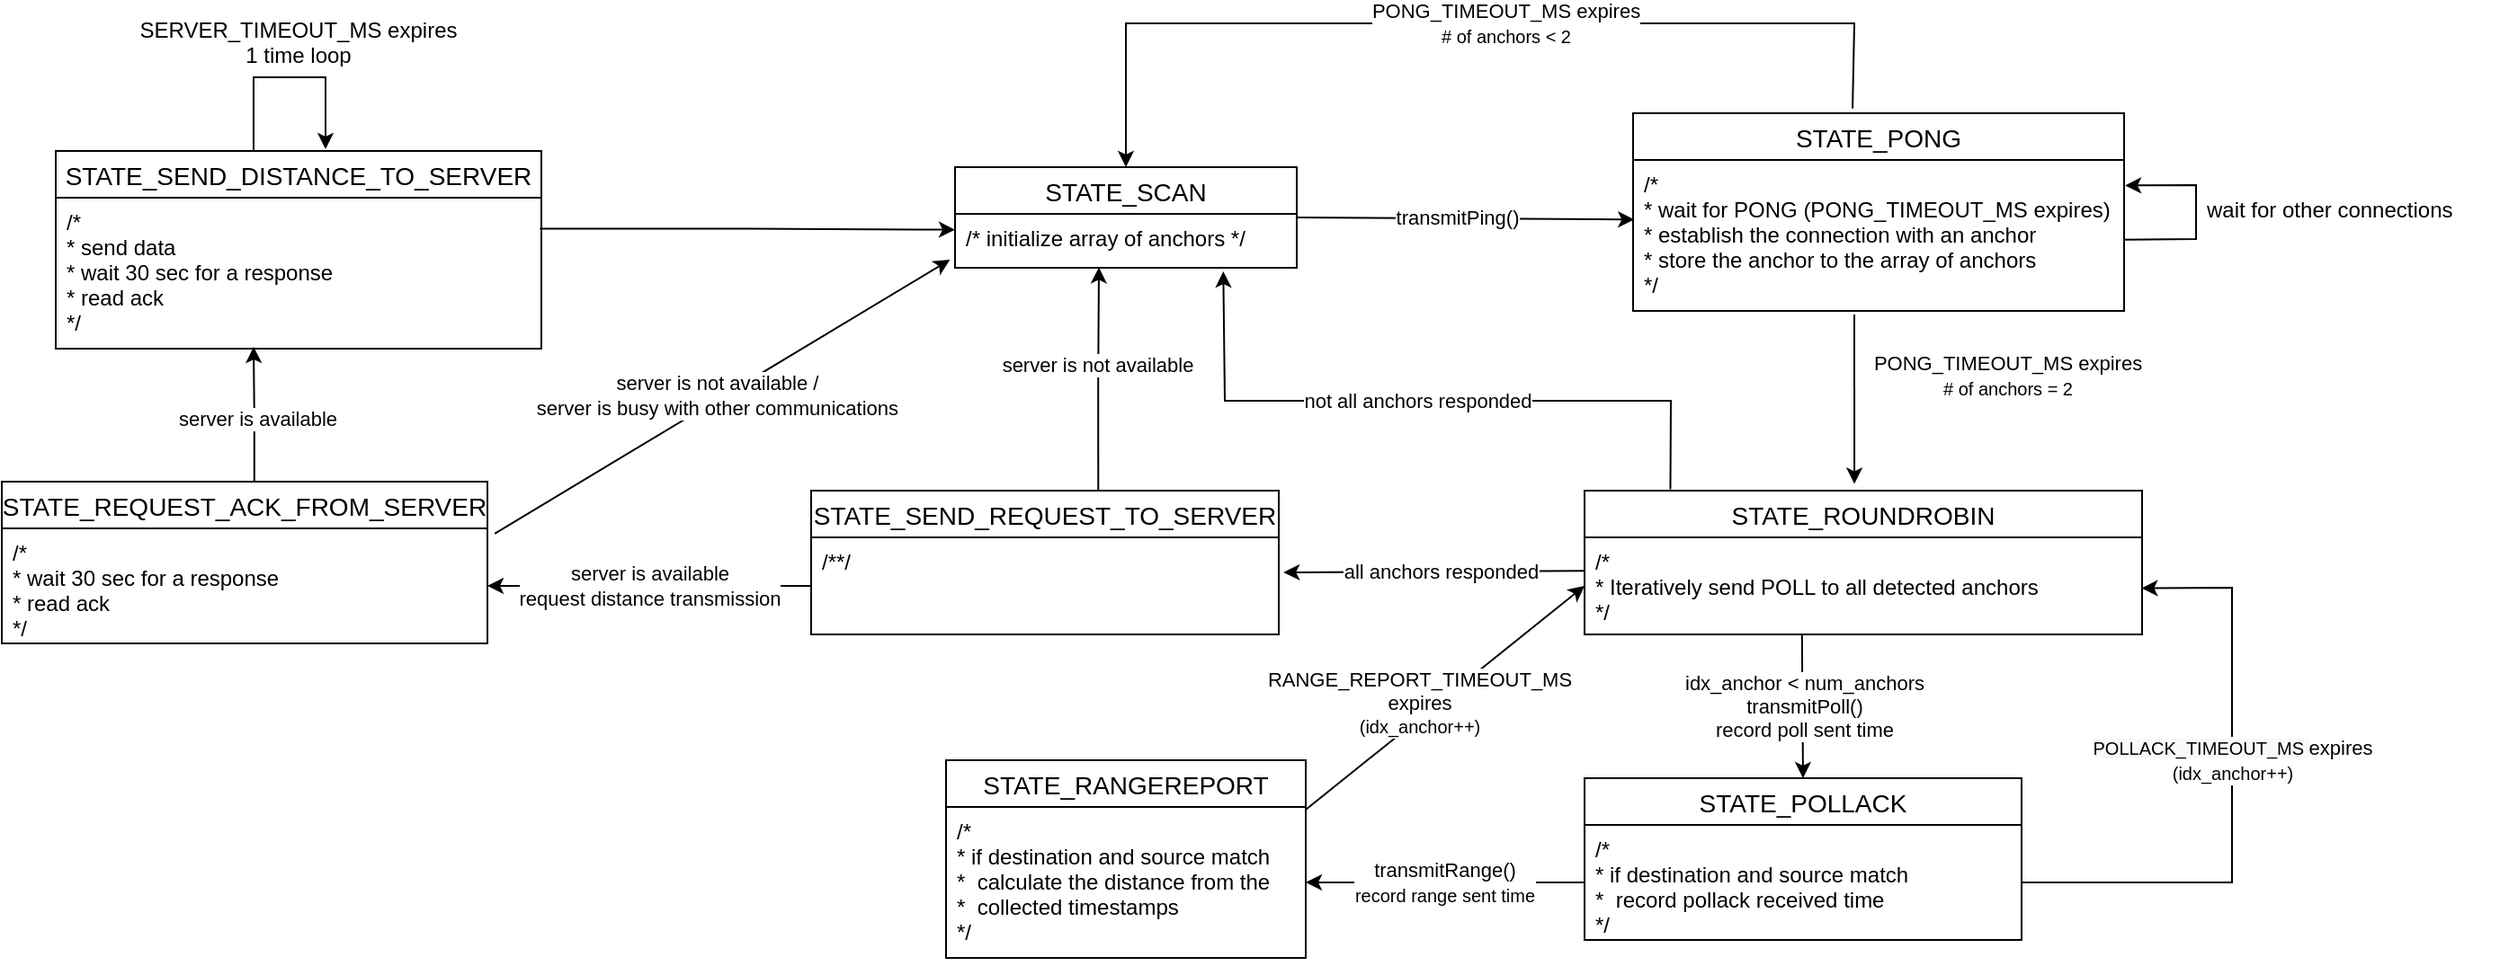 <mxfile version="24.2.7" type="device">
  <diagram id="KdCrRrIsqHHysakkYIEn" name="Page-1">
    <mxGraphModel dx="2765" dy="1096" grid="1" gridSize="10" guides="1" tooltips="1" connect="1" arrows="1" fold="1" page="1" pageScale="1" pageWidth="827" pageHeight="1169" math="0" shadow="0">
      <root>
        <mxCell id="0" />
        <mxCell id="1" parent="0" />
        <mxCell id="ht_Mzunb_tVLJNK0aL3s-10" value="STATE_SCAN" style="swimlane;fontStyle=0;childLayout=stackLayout;horizontal=1;startSize=26;horizontalStack=0;resizeParent=1;resizeParentMax=0;resizeLast=0;collapsible=1;marginBottom=0;align=center;fontSize=14;" parent="1" vertex="1">
          <mxGeometry x="290" y="310" width="190" height="56" as="geometry" />
        </mxCell>
        <mxCell id="ht_Mzunb_tVLJNK0aL3s-11" value="/* initialize array of anchors */" style="text;strokeColor=none;fillColor=none;spacingLeft=4;spacingRight=4;overflow=hidden;rotatable=0;points=[[0,0.5],[1,0.5]];portConstraint=eastwest;fontSize=12;" parent="ht_Mzunb_tVLJNK0aL3s-10" vertex="1">
          <mxGeometry y="26" width="190" height="30" as="geometry" />
        </mxCell>
        <mxCell id="ht_Mzunb_tVLJNK0aL3s-14" value="STATE_PONG" style="swimlane;fontStyle=0;childLayout=stackLayout;horizontal=1;startSize=26;horizontalStack=0;resizeParent=1;resizeParentMax=0;resizeLast=0;collapsible=1;marginBottom=0;align=center;fontSize=14;" parent="1" vertex="1">
          <mxGeometry x="667" y="280" width="273" height="110" as="geometry" />
        </mxCell>
        <mxCell id="ht_Mzunb_tVLJNK0aL3s-15" value="/* &#xa;* wait for PONG (PONG_TIMEOUT_MS expires)&#xa;* establish the connection with an anchor &#xa;* store the anchor to the array of anchors&#xa;*/" style="text;strokeColor=none;fillColor=none;spacingLeft=4;spacingRight=4;overflow=hidden;rotatable=0;points=[[0,0.5],[1,0.5]];portConstraint=eastwest;fontSize=12;" parent="ht_Mzunb_tVLJNK0aL3s-14" vertex="1">
          <mxGeometry y="26" width="273" height="84" as="geometry" />
        </mxCell>
        <mxCell id="ht_Mzunb_tVLJNK0aL3s-22" value="" style="endArrow=classic;html=1;rounded=0;strokeColor=default;jumpStyle=none;exitX=0.999;exitY=0.529;exitDx=0;exitDy=0;entryX=1.002;entryY=0.169;entryDx=0;entryDy=0;entryPerimeter=0;exitPerimeter=0;" parent="ht_Mzunb_tVLJNK0aL3s-14" source="ht_Mzunb_tVLJNK0aL3s-15" target="ht_Mzunb_tVLJNK0aL3s-15" edge="1">
          <mxGeometry width="50" height="50" relative="1" as="geometry">
            <mxPoint x="242" y="70.441" as="sourcePoint" />
            <mxPoint x="245" y="40" as="targetPoint" />
            <Array as="points">
              <mxPoint x="313" y="70" />
              <mxPoint x="313" y="40" />
            </Array>
          </mxGeometry>
        </mxCell>
        <mxCell id="ht_Mzunb_tVLJNK0aL3s-20" value="" style="endArrow=classic;html=1;rounded=0;strokeColor=default;jumpStyle=none;exitX=1;exitY=0.5;exitDx=0;exitDy=0;entryX=0.004;entryY=0.105;entryDx=0;entryDy=0;entryPerimeter=0;" parent="1" source="ht_Mzunb_tVLJNK0aL3s-10" edge="1">
          <mxGeometry width="50" height="50" relative="1" as="geometry">
            <mxPoint x="550" y="340" as="sourcePoint" />
            <mxPoint x="667.64" y="339.15" as="targetPoint" />
          </mxGeometry>
        </mxCell>
        <mxCell id="ht_Mzunb_tVLJNK0aL3s-21" value="transmitPing()" style="edgeLabel;html=1;align=center;verticalAlign=middle;resizable=0;points=[];" parent="ht_Mzunb_tVLJNK0aL3s-20" vertex="1" connectable="0">
          <mxGeometry x="-0.057" y="1" relative="1" as="geometry">
            <mxPoint as="offset" />
          </mxGeometry>
        </mxCell>
        <mxCell id="ht_Mzunb_tVLJNK0aL3s-23" value="wait for other connections" style="text;strokeColor=none;fillColor=none;spacingLeft=4;spacingRight=4;overflow=hidden;rotatable=0;points=[[0,0.5],[1,0.5]];portConstraint=eastwest;fontSize=12;" parent="1" vertex="1">
          <mxGeometry x="980" y="320" width="168" height="30" as="geometry" />
        </mxCell>
        <mxCell id="ht_Mzunb_tVLJNK0aL3s-25" value="" style="endArrow=classic;html=1;rounded=0;strokeColor=default;jumpStyle=none;exitX=0.447;exitY=-0.024;exitDx=0;exitDy=0;exitPerimeter=0;" parent="1" source="ht_Mzunb_tVLJNK0aL3s-14" edge="1">
          <mxGeometry width="50" height="50" relative="1" as="geometry">
            <mxPoint x="729" y="230.441" as="sourcePoint" />
            <mxPoint x="385" y="310" as="targetPoint" />
            <Array as="points">
              <mxPoint x="790" y="230" />
              <mxPoint x="385" y="230" />
            </Array>
          </mxGeometry>
        </mxCell>
        <mxCell id="ht_Mzunb_tVLJNK0aL3s-26" value="PONG_TIMEOUT_MS expires&lt;br&gt;&lt;font style=&quot;font-size: 10px;&quot;&gt;# of anchors &amp;lt; 2&lt;br&gt;&lt;/font&gt;" style="edgeLabel;html=1;align=center;verticalAlign=middle;resizable=0;points=[];" parent="1" vertex="1" connectable="0">
          <mxGeometry x="590.001" y="230.005" as="geometry">
            <mxPoint x="6" as="offset" />
          </mxGeometry>
        </mxCell>
        <mxCell id="ht_Mzunb_tVLJNK0aL3s-27" value="" style="endArrow=classic;html=1;rounded=0;strokeColor=default;jumpStyle=none;entryX=0.484;entryY=-0.047;entryDx=0;entryDy=0;entryPerimeter=0;" parent="1" target="ht_Mzunb_tVLJNK0aL3s-29" edge="1">
          <mxGeometry width="50" height="50" relative="1" as="geometry">
            <mxPoint x="790" y="392" as="sourcePoint" />
            <mxPoint x="790" y="480" as="targetPoint" />
          </mxGeometry>
        </mxCell>
        <mxCell id="ht_Mzunb_tVLJNK0aL3s-28" value="PONG_TIMEOUT_MS expires&lt;br&gt;&lt;font style=&quot;font-size: 10px;&quot;&gt;# of anchors = 2&lt;br&gt;&lt;/font&gt;" style="edgeLabel;html=1;align=center;verticalAlign=middle;resizable=0;points=[];" parent="1" vertex="1" connectable="0">
          <mxGeometry x="871.501" y="433.545" as="geometry">
            <mxPoint x="3" y="-8" as="offset" />
          </mxGeometry>
        </mxCell>
        <mxCell id="ht_Mzunb_tVLJNK0aL3s-29" value="STATE_ROUNDROBIN" style="swimlane;fontStyle=0;childLayout=stackLayout;horizontal=1;startSize=26;horizontalStack=0;resizeParent=1;resizeParentMax=0;resizeLast=0;collapsible=1;marginBottom=0;align=center;fontSize=14;" parent="1" vertex="1">
          <mxGeometry x="640" y="490" width="310" height="80" as="geometry" />
        </mxCell>
        <mxCell id="ht_Mzunb_tVLJNK0aL3s-30" value="/* &#xa;* Iteratively send POLL to all detected anchors&#xa;*/" style="text;strokeColor=none;fillColor=none;spacingLeft=4;spacingRight=4;overflow=hidden;rotatable=0;points=[[0,0.5],[1,0.5]];portConstraint=eastwest;fontSize=12;" parent="ht_Mzunb_tVLJNK0aL3s-29" vertex="1">
          <mxGeometry y="26" width="310" height="54" as="geometry" />
        </mxCell>
        <mxCell id="ht_Mzunb_tVLJNK0aL3s-32" value="STATE_POLLACK" style="swimlane;fontStyle=0;childLayout=stackLayout;horizontal=1;startSize=26;horizontalStack=0;resizeParent=1;resizeParentMax=0;resizeLast=0;collapsible=1;marginBottom=0;align=center;fontSize=14;" parent="1" vertex="1">
          <mxGeometry x="640" y="650" width="243" height="90" as="geometry" />
        </mxCell>
        <mxCell id="ht_Mzunb_tVLJNK0aL3s-33" value="/*&#xa;* if destination and source match&#xa;*  record pollack received time&#xa;*/" style="text;strokeColor=none;fillColor=none;spacingLeft=4;spacingRight=4;overflow=hidden;rotatable=0;points=[[0,0.5],[1,0.5]];portConstraint=eastwest;fontSize=12;" parent="ht_Mzunb_tVLJNK0aL3s-32" vertex="1">
          <mxGeometry y="26" width="243" height="64" as="geometry" />
        </mxCell>
        <mxCell id="ht_Mzunb_tVLJNK0aL3s-35" value="STATE_RANGEREPORT" style="swimlane;fontStyle=0;childLayout=stackLayout;horizontal=1;startSize=26;horizontalStack=0;resizeParent=1;resizeParentMax=0;resizeLast=0;collapsible=1;marginBottom=0;align=center;fontSize=14;" parent="1" vertex="1">
          <mxGeometry x="285" y="640" width="200" height="110" as="geometry" />
        </mxCell>
        <mxCell id="ht_Mzunb_tVLJNK0aL3s-36" value="/*&#xa;* if destination and source match&#xa;*  calculate the distance from the &#xa;*  collected timestamps&#xa;*/" style="text;strokeColor=none;fillColor=none;spacingLeft=4;spacingRight=4;overflow=hidden;rotatable=0;points=[[0,0.5],[1,0.5]];portConstraint=eastwest;fontSize=12;" parent="ht_Mzunb_tVLJNK0aL3s-35" vertex="1">
          <mxGeometry y="26" width="200" height="84" as="geometry" />
        </mxCell>
        <mxCell id="ht_Mzunb_tVLJNK0aL3s-37" value="" style="endArrow=classic;html=1;rounded=0;strokeColor=default;jumpStyle=none;exitX=1;exitY=0.5;exitDx=0;exitDy=0;entryX=0.999;entryY=0.524;entryDx=0;entryDy=0;entryPerimeter=0;" parent="1" source="ht_Mzunb_tVLJNK0aL3s-33" target="ht_Mzunb_tVLJNK0aL3s-30" edge="1">
          <mxGeometry width="50" height="50" relative="1" as="geometry">
            <mxPoint x="883" y="740.441" as="sourcePoint" />
            <mxPoint x="886" y="710" as="targetPoint" />
            <Array as="points">
              <mxPoint x="1000" y="708" />
              <mxPoint x="1000" y="544" />
            </Array>
          </mxGeometry>
        </mxCell>
        <mxCell id="ht_Mzunb_tVLJNK0aL3s-39" value="" style="endArrow=classic;html=1;rounded=0;strokeColor=default;jumpStyle=none;exitX=0.39;exitY=0.997;exitDx=0;exitDy=0;exitPerimeter=0;entryX=0.5;entryY=0;entryDx=0;entryDy=0;" parent="1" source="ht_Mzunb_tVLJNK0aL3s-30" edge="1" target="ht_Mzunb_tVLJNK0aL3s-32">
          <mxGeometry width="50" height="50" relative="1" as="geometry">
            <mxPoint x="761" y="580" as="sourcePoint" />
            <mxPoint x="760" y="670" as="targetPoint" />
          </mxGeometry>
        </mxCell>
        <mxCell id="ht_Mzunb_tVLJNK0aL3s-42" value="&lt;font style=&quot;font-size: 11px;&quot;&gt;idx_anchor &amp;lt; num_anchors&lt;br&gt;transmitPoll()&lt;br&gt;&lt;font style=&quot;font-size: 11px;&quot;&gt;record poll sent time&lt;/font&gt;&lt;/font&gt;" style="edgeLabel;html=1;align=center;verticalAlign=middle;resizable=0;points=[];" parent="1" vertex="1" connectable="0">
          <mxGeometry x="761.504" y="610.002" as="geometry" />
        </mxCell>
        <mxCell id="ht_Mzunb_tVLJNK0aL3s-43" value="" style="endArrow=classic;html=1;rounded=0;strokeColor=default;jumpStyle=none;exitX=0;exitY=0.5;exitDx=0;exitDy=0;entryX=1;entryY=0.5;entryDx=0;entryDy=0;" parent="1" source="ht_Mzunb_tVLJNK0aL3s-33" target="ht_Mzunb_tVLJNK0aL3s-36" edge="1">
          <mxGeometry width="50" height="50" relative="1" as="geometry">
            <mxPoint x="340.24" y="805.441" as="sourcePoint" />
            <mxPoint x="360" y="738" as="targetPoint" />
            <Array as="points" />
          </mxGeometry>
        </mxCell>
        <mxCell id="ht_Mzunb_tVLJNK0aL3s-44" value="transmitRange()&lt;br&gt;&lt;font style=&quot;font-size: 10px;&quot;&gt;record range sent time&lt;/font&gt;" style="edgeLabel;html=1;align=center;verticalAlign=middle;resizable=0;points=[];" parent="ht_Mzunb_tVLJNK0aL3s-43" vertex="1" connectable="0">
          <mxGeometry x="-0.023" relative="1" as="geometry">
            <mxPoint x="-3" as="offset" />
          </mxGeometry>
        </mxCell>
        <mxCell id="ht_Mzunb_tVLJNK0aL3s-45" value="" style="endArrow=classic;html=1;rounded=0;strokeColor=default;jumpStyle=none;exitX=1.003;exitY=0.147;exitDx=0;exitDy=0;exitPerimeter=0;entryX=1.01;entryY=0.361;entryDx=0;entryDy=0;entryPerimeter=0;" parent="1" target="ZB6a2oAtnxAXg-gOM-Wv-3" edge="1">
          <mxGeometry width="50" height="50" relative="1" as="geometry">
            <mxPoint x="640.069" y="534.588" as="sourcePoint" />
            <mxPoint x="400" y="535" as="targetPoint" />
          </mxGeometry>
        </mxCell>
        <mxCell id="ht_Mzunb_tVLJNK0aL3s-47" value="all anchors responded" style="edgeLabel;html=1;align=center;verticalAlign=middle;resizable=0;points=[];" parent="ht_Mzunb_tVLJNK0aL3s-45" vertex="1" connectable="0">
          <mxGeometry x="0.034" relative="1" as="geometry">
            <mxPoint x="6" as="offset" />
          </mxGeometry>
        </mxCell>
        <mxCell id="ht_Mzunb_tVLJNK0aL3s-46" value="" style="endArrow=classic;html=1;rounded=0;strokeColor=default;jumpStyle=none;exitX=1;exitY=0.25;exitDx=0;exitDy=0;entryX=0;entryY=0.5;entryDx=0;entryDy=0;" parent="1" source="ht_Mzunb_tVLJNK0aL3s-35" edge="1" target="ht_Mzunb_tVLJNK0aL3s-30">
          <mxGeometry width="50" height="50" relative="1" as="geometry">
            <mxPoint x="403.0" y="545.21" as="sourcePoint" />
            <mxPoint x="636.597" y="544.79" as="targetPoint" />
          </mxGeometry>
        </mxCell>
        <mxCell id="ht_Mzunb_tVLJNK0aL3s-48" value="RANGE_REPORT_TIMEOUT_MS&lt;br&gt;expires&lt;br&gt;&lt;font style=&quot;font-size: 10px;&quot;&gt;(idx_anchor++)&lt;/font&gt;" style="edgeLabel;html=1;align=center;verticalAlign=middle;resizable=0;points=[];" parent="ht_Mzunb_tVLJNK0aL3s-46" vertex="1" connectable="0">
          <mxGeometry x="0.269" y="-3" relative="1" as="geometry">
            <mxPoint x="-37" y="17" as="offset" />
          </mxGeometry>
        </mxCell>
        <mxCell id="ht_Mzunb_tVLJNK0aL3s-49" value="" style="endArrow=classic;html=1;rounded=0;strokeColor=default;jumpStyle=none;exitX=0.154;exitY=-0.009;exitDx=0;exitDy=0;exitPerimeter=0;entryX=0.785;entryY=1.067;entryDx=0;entryDy=0;entryPerimeter=0;" parent="1" source="ht_Mzunb_tVLJNK0aL3s-29" edge="1" target="ht_Mzunb_tVLJNK0aL3s-11">
          <mxGeometry width="50" height="50" relative="1" as="geometry">
            <mxPoint x="379.999" y="429.998" as="sourcePoint" />
            <mxPoint x="360" y="366" as="targetPoint" />
            <Array as="points">
              <mxPoint x="688" y="440" />
              <mxPoint x="440" y="440" />
            </Array>
          </mxGeometry>
        </mxCell>
        <mxCell id="ht_Mzunb_tVLJNK0aL3s-50" value="&lt;font style=&quot;font-size: 11px;&quot;&gt;not all anchors responded&lt;/font&gt;" style="edgeLabel;html=1;align=center;verticalAlign=middle;resizable=0;points=[];" parent="ht_Mzunb_tVLJNK0aL3s-49" vertex="1" connectable="0">
          <mxGeometry x="0.034" relative="1" as="geometry">
            <mxPoint as="offset" />
          </mxGeometry>
        </mxCell>
        <mxCell id="ht_Mzunb_tVLJNK0aL3s-53" value="&lt;span style=&quot;font-size: 10px; background-color: rgb(248, 249, 250);&quot;&gt;POLLACK_TIMEOUT_MS&amp;nbsp;&lt;/span&gt;expires&lt;br&gt;&lt;font style=&quot;font-size: 10px;&quot;&gt;(idx_anchor++)&lt;/font&gt;" style="edgeLabel;html=1;align=center;verticalAlign=middle;resizable=0;points=[];" parent="1" vertex="1" connectable="0">
          <mxGeometry x="999.995" y="640.004" as="geometry" />
        </mxCell>
        <mxCell id="ZB6a2oAtnxAXg-gOM-Wv-20" style="edgeStyle=orthogonalEdgeStyle;rounded=0;orthogonalLoop=1;jettySize=auto;html=1;entryX=0.421;entryY=0.991;entryDx=0;entryDy=0;entryPerimeter=0;exitX=0.614;exitY=0.002;exitDx=0;exitDy=0;exitPerimeter=0;" edge="1" parent="1" source="ZB6a2oAtnxAXg-gOM-Wv-2" target="ht_Mzunb_tVLJNK0aL3s-11">
          <mxGeometry relative="1" as="geometry">
            <mxPoint x="362" y="369" as="targetPoint" />
            <mxPoint x="360" y="489" as="sourcePoint" />
          </mxGeometry>
        </mxCell>
        <mxCell id="ZB6a2oAtnxAXg-gOM-Wv-21" value="server is not available" style="edgeLabel;html=1;align=center;verticalAlign=middle;resizable=0;points=[];" vertex="1" connectable="0" parent="ZB6a2oAtnxAXg-gOM-Wv-20">
          <mxGeometry x="0.126" y="1" relative="1" as="geometry">
            <mxPoint as="offset" />
          </mxGeometry>
        </mxCell>
        <mxCell id="ZB6a2oAtnxAXg-gOM-Wv-2" value="STATE_SEND_REQUEST_TO_SERVER" style="swimlane;fontStyle=0;childLayout=stackLayout;horizontal=1;startSize=26;horizontalStack=0;resizeParent=1;resizeParentMax=0;resizeLast=0;collapsible=1;marginBottom=0;align=center;fontSize=14;" vertex="1" parent="1">
          <mxGeometry x="210" y="490" width="260" height="80" as="geometry" />
        </mxCell>
        <mxCell id="ZB6a2oAtnxAXg-gOM-Wv-3" value="/**/" style="text;strokeColor=none;fillColor=none;spacingLeft=4;spacingRight=4;overflow=hidden;rotatable=0;points=[[0,0.5],[1,0.5]];portConstraint=eastwest;fontSize=12;" vertex="1" parent="ZB6a2oAtnxAXg-gOM-Wv-2">
          <mxGeometry y="26" width="260" height="54" as="geometry" />
        </mxCell>
        <mxCell id="ZB6a2oAtnxAXg-gOM-Wv-6" value="STATE_SEND_DISTANCE_TO_SERVER" style="swimlane;fontStyle=0;childLayout=stackLayout;horizontal=1;startSize=26;horizontalStack=0;resizeParent=1;resizeParentMax=0;resizeLast=0;collapsible=1;marginBottom=0;align=center;fontSize=14;" vertex="1" parent="1">
          <mxGeometry x="-210" y="301" width="270" height="110" as="geometry" />
        </mxCell>
        <mxCell id="ZB6a2oAtnxAXg-gOM-Wv-7" value="/*&#xa;* send data&#xa;* wait 30 sec for a response&#xa;* read ack&#xa;*/" style="text;strokeColor=none;fillColor=none;spacingLeft=4;spacingRight=4;overflow=hidden;rotatable=0;points=[[0,0.5],[1,0.5]];portConstraint=eastwest;fontSize=12;" vertex="1" parent="ZB6a2oAtnxAXg-gOM-Wv-6">
          <mxGeometry y="26" width="270" height="84" as="geometry" />
        </mxCell>
        <mxCell id="ZB6a2oAtnxAXg-gOM-Wv-9" value="STATE_REQUEST_ACK_FROM_SERVER" style="swimlane;fontStyle=0;childLayout=stackLayout;horizontal=1;startSize=26;horizontalStack=0;resizeParent=1;resizeParentMax=0;resizeLast=0;collapsible=1;marginBottom=0;align=center;fontSize=14;" vertex="1" parent="1">
          <mxGeometry x="-240" y="485" width="270" height="90" as="geometry" />
        </mxCell>
        <mxCell id="ZB6a2oAtnxAXg-gOM-Wv-10" value="/*&#xa;* wait 30 sec for a response&#xa;* read ack&#xa;*/" style="text;strokeColor=none;fillColor=none;spacingLeft=4;spacingRight=4;overflow=hidden;rotatable=0;points=[[0,0.5],[1,0.5]];portConstraint=eastwest;fontSize=12;" vertex="1" parent="ZB6a2oAtnxAXg-gOM-Wv-9">
          <mxGeometry y="26" width="270" height="64" as="geometry" />
        </mxCell>
        <mxCell id="ZB6a2oAtnxAXg-gOM-Wv-11" style="edgeStyle=orthogonalEdgeStyle;rounded=0;orthogonalLoop=1;jettySize=auto;html=1;exitX=0.997;exitY=0.206;exitDx=0;exitDy=0;entryX=0;entryY=0.294;entryDx=0;entryDy=0;entryPerimeter=0;exitPerimeter=0;" edge="1" parent="1" source="ZB6a2oAtnxAXg-gOM-Wv-7" target="ht_Mzunb_tVLJNK0aL3s-11">
          <mxGeometry relative="1" as="geometry" />
        </mxCell>
        <mxCell id="ZB6a2oAtnxAXg-gOM-Wv-12" style="edgeStyle=orthogonalEdgeStyle;rounded=0;orthogonalLoop=1;jettySize=auto;html=1;exitX=0.52;exitY=0.001;exitDx=0;exitDy=0;exitPerimeter=0;" edge="1" parent="1" source="ZB6a2oAtnxAXg-gOM-Wv-9">
          <mxGeometry relative="1" as="geometry">
            <mxPoint x="-190" y="485" as="sourcePoint" />
            <mxPoint x="-100" y="410" as="targetPoint" />
            <Array as="points" />
          </mxGeometry>
        </mxCell>
        <mxCell id="ZB6a2oAtnxAXg-gOM-Wv-18" value="server is available" style="edgeLabel;html=1;align=center;verticalAlign=middle;resizable=0;points=[];" vertex="1" connectable="0" parent="ZB6a2oAtnxAXg-gOM-Wv-12">
          <mxGeometry x="-0.038" y="-1" relative="1" as="geometry">
            <mxPoint y="1" as="offset" />
          </mxGeometry>
        </mxCell>
        <mxCell id="ZB6a2oAtnxAXg-gOM-Wv-13" style="edgeStyle=orthogonalEdgeStyle;rounded=0;orthogonalLoop=1;jettySize=auto;html=1;exitX=0;exitY=0.5;exitDx=0;exitDy=0;entryX=1;entryY=0.5;entryDx=0;entryDy=0;" edge="1" parent="1" source="ZB6a2oAtnxAXg-gOM-Wv-3" target="ZB6a2oAtnxAXg-gOM-Wv-10">
          <mxGeometry relative="1" as="geometry" />
        </mxCell>
        <mxCell id="ZB6a2oAtnxAXg-gOM-Wv-19" value="&lt;div&gt;server is available&lt;/div&gt;&lt;div&gt;request distance transmission&lt;/div&gt;" style="edgeLabel;html=1;align=center;verticalAlign=middle;resizable=0;points=[];" vertex="1" connectable="0" parent="ZB6a2oAtnxAXg-gOM-Wv-13">
          <mxGeometry x="0.037" y="-2" relative="1" as="geometry">
            <mxPoint x="3" y="2" as="offset" />
          </mxGeometry>
        </mxCell>
        <mxCell id="ZB6a2oAtnxAXg-gOM-Wv-16" value="" style="endArrow=classic;html=1;rounded=0;strokeColor=default;jumpStyle=none;entryX=-0.015;entryY=0.852;entryDx=0;entryDy=0;entryPerimeter=0;exitX=1.015;exitY=0.321;exitDx=0;exitDy=0;exitPerimeter=0;" edge="1" parent="1" source="ZB6a2oAtnxAXg-gOM-Wv-9" target="ht_Mzunb_tVLJNK0aL3s-11">
          <mxGeometry width="50" height="50" relative="1" as="geometry">
            <mxPoint x="-20" y="520" as="sourcePoint" />
            <mxPoint x="280" y="366" as="targetPoint" />
          </mxGeometry>
        </mxCell>
        <mxCell id="ZB6a2oAtnxAXg-gOM-Wv-17" value="&lt;div&gt;server is not available /&amp;nbsp;&lt;/div&gt;&lt;div&gt;server is busy with other communications&amp;nbsp; &lt;/div&gt;" style="edgeLabel;html=1;align=center;verticalAlign=middle;resizable=0;points=[];" vertex="1" connectable="0" parent="ZB6a2oAtnxAXg-gOM-Wv-16">
          <mxGeometry x="0.269" y="-3" relative="1" as="geometry">
            <mxPoint x="-37" y="17" as="offset" />
          </mxGeometry>
        </mxCell>
        <mxCell id="ZB6a2oAtnxAXg-gOM-Wv-24" value="" style="endArrow=classic;html=1;rounded=0;strokeColor=default;jumpStyle=none;" edge="1" parent="1">
          <mxGeometry width="50" height="50" relative="1" as="geometry">
            <mxPoint x="-100" y="301" as="sourcePoint" />
            <mxPoint x="-60" y="300" as="targetPoint" />
            <Array as="points">
              <mxPoint x="-100" y="260" />
              <mxPoint x="-60" y="260" />
            </Array>
          </mxGeometry>
        </mxCell>
        <mxCell id="ZB6a2oAtnxAXg-gOM-Wv-25" value="SERVER_TIMEOUT_MS expires&#xa;1 time loop&#xa;" style="text;strokeColor=none;fillColor=none;spacingLeft=4;spacingRight=4;overflow=hidden;rotatable=0;points=[[0,0.5],[1,0.5]];portConstraint=eastwest;fontSize=12;align=center;" vertex="1" parent="1">
          <mxGeometry x="-175" y="220" width="200" height="30" as="geometry" />
        </mxCell>
      </root>
    </mxGraphModel>
  </diagram>
</mxfile>
